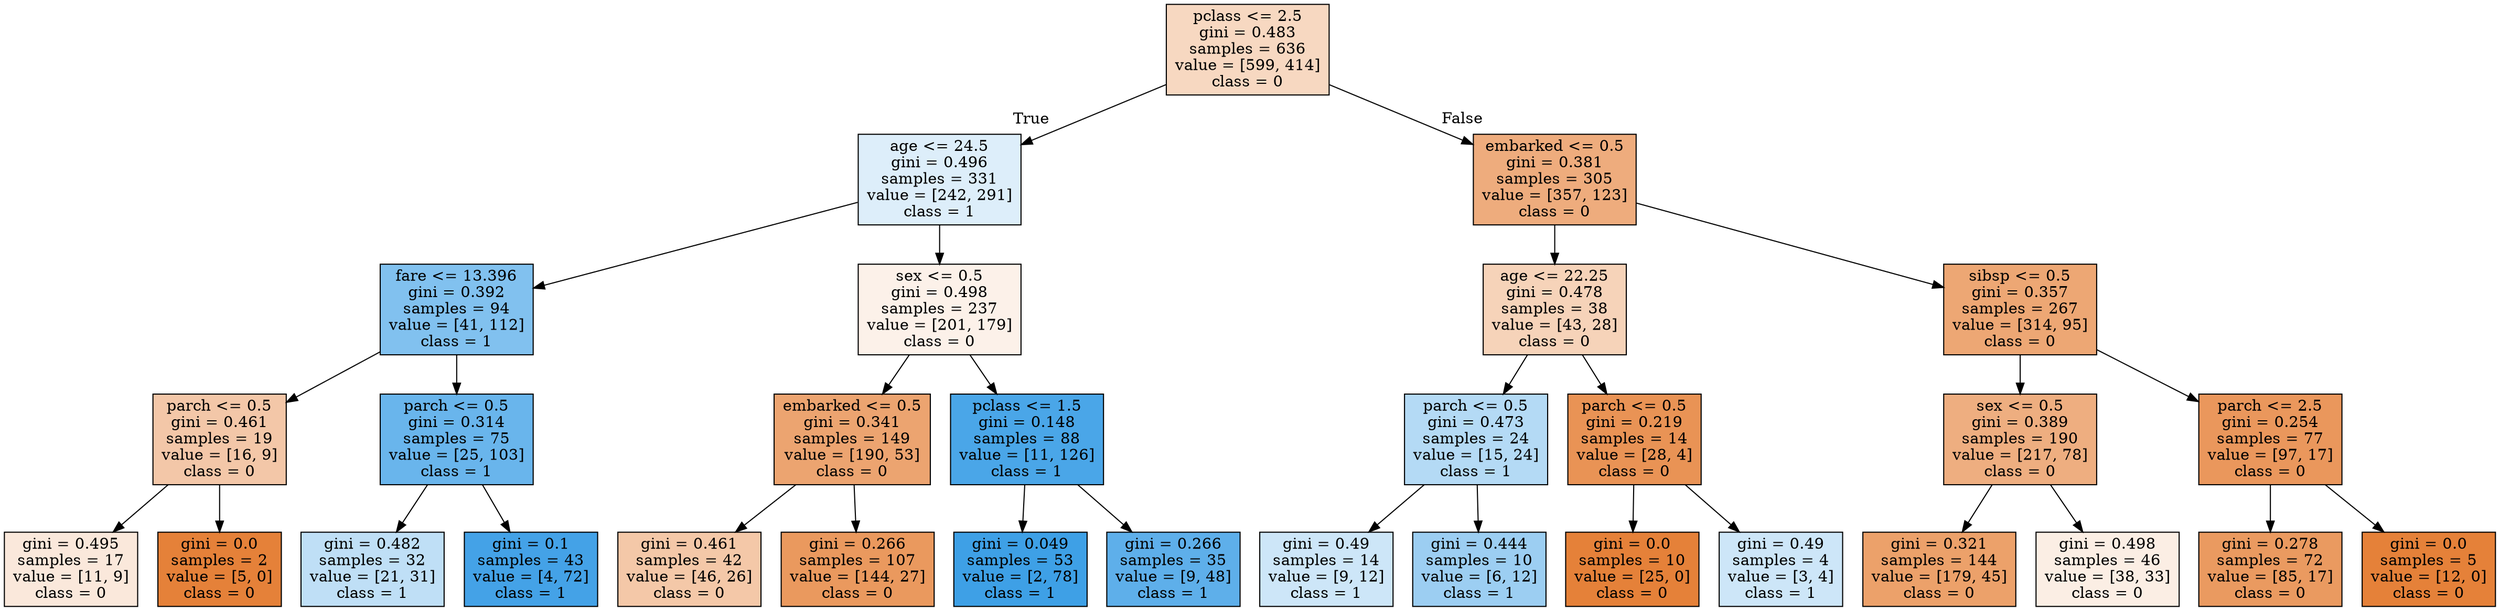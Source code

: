 digraph Tree {
node [shape=box, style="filled", color="black"] ;
graph [ranksep=equally, splines=polyline] ;
0 [label="pclass <= 2.5\ngini = 0.483\nsamples = 636\nvalue = [599, 414]\nclass = 0", fillcolor="#e581394f"] ;
1 [label="age <= 24.5\ngini = 0.496\nsamples = 331\nvalue = [242, 291]\nclass = 1", fillcolor="#399de52b"] ;
0 -> 1 [labeldistance=2.5, labelangle=45, headlabel="True"] ;
2 [label="fare <= 13.396\ngini = 0.392\nsamples = 94\nvalue = [41, 112]\nclass = 1", fillcolor="#399de5a2"] ;
1 -> 2 ;
3 [label="parch <= 0.5\ngini = 0.461\nsamples = 19\nvalue = [16, 9]\nclass = 0", fillcolor="#e5813970"] ;
2 -> 3 ;
4 [label="gini = 0.495\nsamples = 17\nvalue = [11, 9]\nclass = 0", fillcolor="#e581392e"] ;
3 -> 4 ;
5 [label="gini = 0.0\nsamples = 2\nvalue = [5, 0]\nclass = 0", fillcolor="#e58139ff"] ;
3 -> 5 ;
6 [label="parch <= 0.5\ngini = 0.314\nsamples = 75\nvalue = [25, 103]\nclass = 1", fillcolor="#399de5c1"] ;
2 -> 6 ;
7 [label="gini = 0.482\nsamples = 32\nvalue = [21, 31]\nclass = 1", fillcolor="#399de552"] ;
6 -> 7 ;
8 [label="gini = 0.1\nsamples = 43\nvalue = [4, 72]\nclass = 1", fillcolor="#399de5f1"] ;
6 -> 8 ;
9 [label="sex <= 0.5\ngini = 0.498\nsamples = 237\nvalue = [201, 179]\nclass = 0", fillcolor="#e581391c"] ;
1 -> 9 ;
10 [label="embarked <= 0.5\ngini = 0.341\nsamples = 149\nvalue = [190, 53]\nclass = 0", fillcolor="#e58139b8"] ;
9 -> 10 ;
11 [label="gini = 0.461\nsamples = 42\nvalue = [46, 26]\nclass = 0", fillcolor="#e581396f"] ;
10 -> 11 ;
12 [label="gini = 0.266\nsamples = 107\nvalue = [144, 27]\nclass = 0", fillcolor="#e58139cf"] ;
10 -> 12 ;
13 [label="pclass <= 1.5\ngini = 0.148\nsamples = 88\nvalue = [11, 126]\nclass = 1", fillcolor="#399de5e9"] ;
9 -> 13 ;
14 [label="gini = 0.049\nsamples = 53\nvalue = [2, 78]\nclass = 1", fillcolor="#399de5f8"] ;
13 -> 14 ;
15 [label="gini = 0.266\nsamples = 35\nvalue = [9, 48]\nclass = 1", fillcolor="#399de5cf"] ;
13 -> 15 ;
16 [label="embarked <= 0.5\ngini = 0.381\nsamples = 305\nvalue = [357, 123]\nclass = 0", fillcolor="#e58139a7"] ;
0 -> 16 [labeldistance=2.5, labelangle=-45, headlabel="False"] ;
17 [label="age <= 22.25\ngini = 0.478\nsamples = 38\nvalue = [43, 28]\nclass = 0", fillcolor="#e5813959"] ;
16 -> 17 ;
18 [label="parch <= 0.5\ngini = 0.473\nsamples = 24\nvalue = [15, 24]\nclass = 1", fillcolor="#399de560"] ;
17 -> 18 ;
19 [label="gini = 0.49\nsamples = 14\nvalue = [9, 12]\nclass = 1", fillcolor="#399de540"] ;
18 -> 19 ;
20 [label="gini = 0.444\nsamples = 10\nvalue = [6, 12]\nclass = 1", fillcolor="#399de57f"] ;
18 -> 20 ;
21 [label="parch <= 0.5\ngini = 0.219\nsamples = 14\nvalue = [28, 4]\nclass = 0", fillcolor="#e58139db"] ;
17 -> 21 ;
22 [label="gini = 0.0\nsamples = 10\nvalue = [25, 0]\nclass = 0", fillcolor="#e58139ff"] ;
21 -> 22 ;
23 [label="gini = 0.49\nsamples = 4\nvalue = [3, 4]\nclass = 1", fillcolor="#399de540"] ;
21 -> 23 ;
24 [label="sibsp <= 0.5\ngini = 0.357\nsamples = 267\nvalue = [314, 95]\nclass = 0", fillcolor="#e58139b2"] ;
16 -> 24 ;
25 [label="sex <= 0.5\ngini = 0.389\nsamples = 190\nvalue = [217, 78]\nclass = 0", fillcolor="#e58139a3"] ;
24 -> 25 ;
26 [label="gini = 0.321\nsamples = 144\nvalue = [179, 45]\nclass = 0", fillcolor="#e58139bf"] ;
25 -> 26 ;
27 [label="gini = 0.498\nsamples = 46\nvalue = [38, 33]\nclass = 0", fillcolor="#e5813922"] ;
25 -> 27 ;
28 [label="parch <= 2.5\ngini = 0.254\nsamples = 77\nvalue = [97, 17]\nclass = 0", fillcolor="#e58139d2"] ;
24 -> 28 ;
29 [label="gini = 0.278\nsamples = 72\nvalue = [85, 17]\nclass = 0", fillcolor="#e58139cc"] ;
28 -> 29 ;
30 [label="gini = 0.0\nsamples = 5\nvalue = [12, 0]\nclass = 0", fillcolor="#e58139ff"] ;
28 -> 30 ;
{rank=same ; 0} ;
{rank=same ; 1; 16} ;
{rank=same ; 2; 9; 17; 24} ;
{rank=same ; 3; 6; 10; 13; 18; 21; 25; 28} ;
{rank=same ; 4; 5; 7; 8; 11; 12; 14; 15; 19; 20; 22; 23; 26; 27; 29; 30} ;
}
